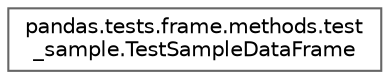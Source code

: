 digraph "Graphical Class Hierarchy"
{
 // LATEX_PDF_SIZE
  bgcolor="transparent";
  edge [fontname=Helvetica,fontsize=10,labelfontname=Helvetica,labelfontsize=10];
  node [fontname=Helvetica,fontsize=10,shape=box,height=0.2,width=0.4];
  rankdir="LR";
  Node0 [id="Node000000",label="pandas.tests.frame.methods.test\l_sample.TestSampleDataFrame",height=0.2,width=0.4,color="grey40", fillcolor="white", style="filled",URL="$d4/d01/classpandas_1_1tests_1_1frame_1_1methods_1_1test__sample_1_1TestSampleDataFrame.html",tooltip=" "];
}
